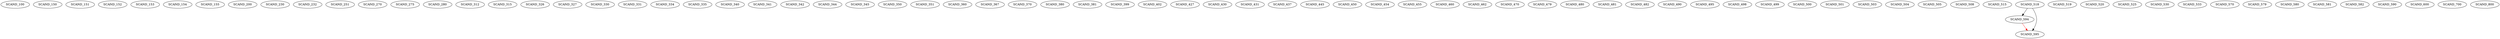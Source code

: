 digraph G {
    SCAND_100;
    SCAND_150;
    SCAND_151;
    SCAND_152;
    SCAND_153;
    SCAND_154;
    SCAND_155;
    SCAND_200;
    SCAND_230;
    SCAND_232;
    SCAND_251;
    SCAND_270;
    SCAND_275;
    SCAND_280;
    SCAND_312;
    SCAND_315;
    SCAND_326;
    SCAND_327;
    SCAND_330;
    SCAND_331;
    SCAND_334;
    SCAND_335;
    SCAND_340;
    SCAND_341;
    SCAND_342;
    SCAND_344;
    SCAND_345;
    SCAND_350;
    SCAND_351;
    SCAND_360;
    SCAND_367;
    SCAND_370;
    SCAND_380;
    SCAND_381;
    SCAND_399;
    SCAND_402;
    SCAND_427;
    SCAND_430;
    SCAND_431;
    SCAND_437;
    SCAND_445;
    SCAND_450;
    SCAND_454;
    SCAND_455;
    SCAND_460;
    SCAND_462;
    SCAND_470;
    SCAND_479;
    SCAND_480;
    SCAND_481;
    SCAND_482;
    SCAND_490;
    SCAND_495;
    SCAND_498;
    SCAND_499;
    SCAND_500;
    SCAND_501;
    SCAND_503;
    SCAND_504;
    SCAND_505;
    SCAND_508;
    SCAND_515;
    SCAND_518;
    SCAND_519;
    SCAND_520;
    SCAND_525;
    SCAND_530;
    SCAND_533;
    SCAND_570;
    SCAND_579;
    SCAND_580;
    SCAND_581;
    SCAND_582;
    SCAND_590;
    edge [color=black];
    SCAND_518 -> SCAND_594;
    edge [color=black];
    SCAND_518 -> SCAND_595;
    edge [color=red];
    SCAND_594 -> SCAND_595;
    SCAND_600;
    SCAND_700;
    SCAND_800;
}
